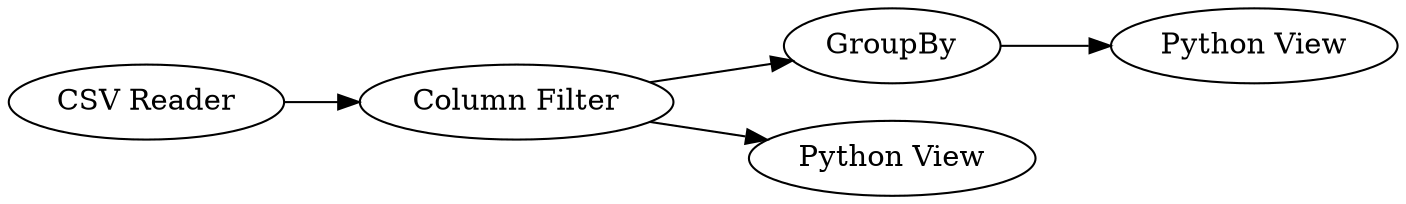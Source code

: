 digraph {
	4 -> 7
	1 -> 4
	4 -> 6
	7 -> 2
	1 [label="CSV Reader"]
	7 [label=GroupBy]
	4 [label="Column Filter"]
	6 [label="Python View"]
	2 [label="Python View"]
	rankdir=LR
}
